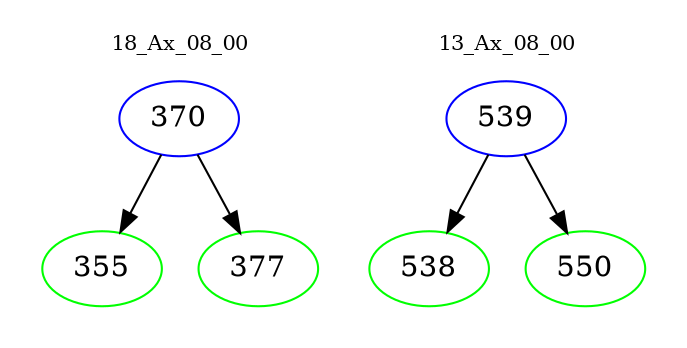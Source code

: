 digraph{
subgraph cluster_0 {
color = white
label = "18_Ax_08_00";
fontsize=10;
T0_370 [label="370", color="blue"]
T0_370 -> T0_355 [color="black"]
T0_355 [label="355", color="green"]
T0_370 -> T0_377 [color="black"]
T0_377 [label="377", color="green"]
}
subgraph cluster_1 {
color = white
label = "13_Ax_08_00";
fontsize=10;
T1_539 [label="539", color="blue"]
T1_539 -> T1_538 [color="black"]
T1_538 [label="538", color="green"]
T1_539 -> T1_550 [color="black"]
T1_550 [label="550", color="green"]
}
}
